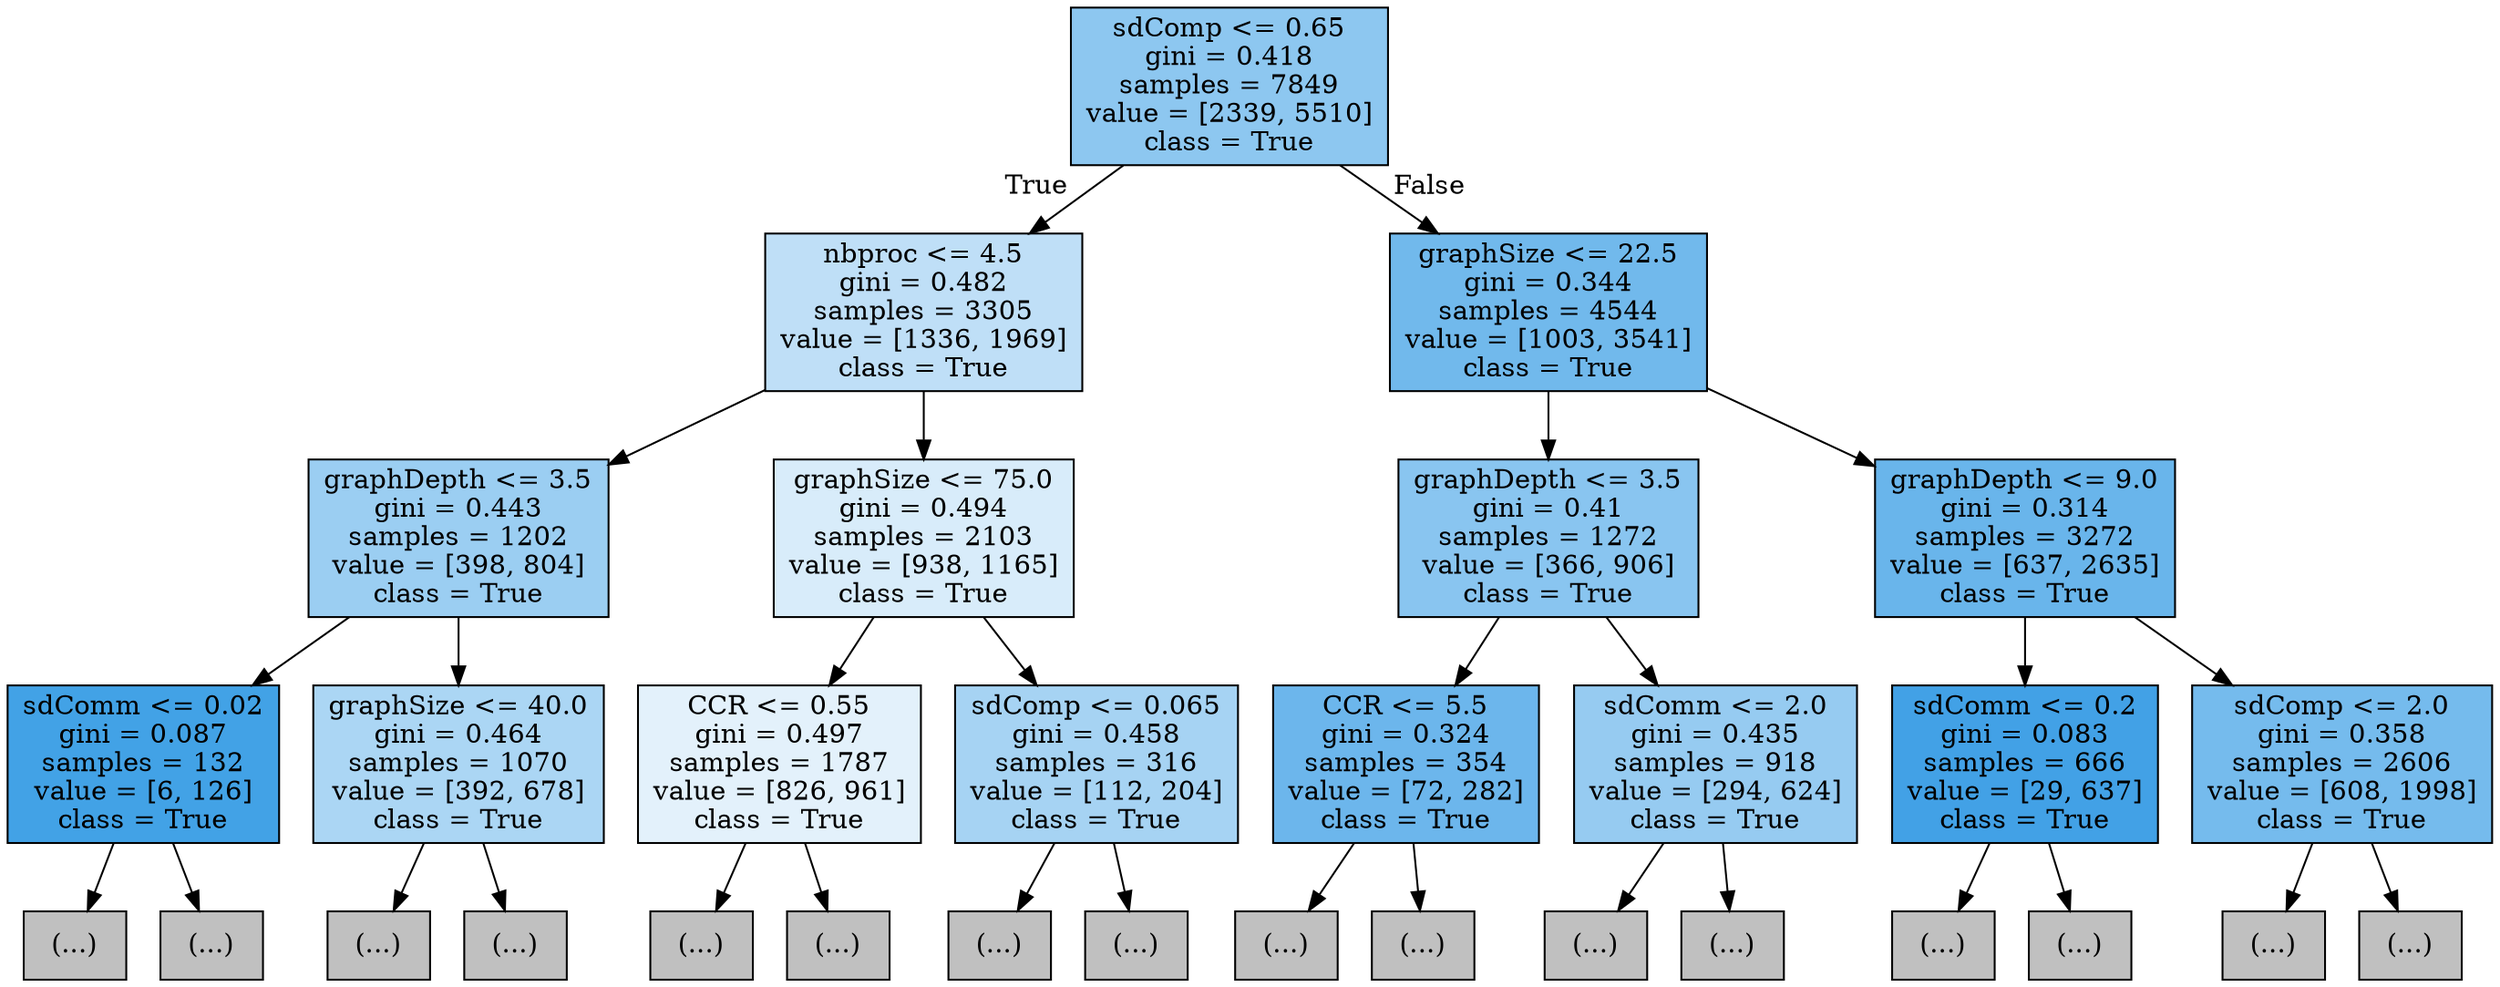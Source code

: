 digraph Tree {
node [shape=box, style="filled", color="black"] ;
0 [label="sdComp <= 0.65\ngini = 0.418\nsamples = 7849\nvalue = [2339, 5510]\nclass = True", fillcolor="#8dc7f0"] ;
1 [label="nbproc <= 4.5\ngini = 0.482\nsamples = 3305\nvalue = [1336, 1969]\nclass = True", fillcolor="#bfdff7"] ;
0 -> 1 [labeldistance=2.5, labelangle=45, headlabel="True"] ;
2 [label="graphDepth <= 3.5\ngini = 0.443\nsamples = 1202\nvalue = [398, 804]\nclass = True", fillcolor="#9bcef2"] ;
1 -> 2 ;
3 [label="sdComm <= 0.02\ngini = 0.087\nsamples = 132\nvalue = [6, 126]\nclass = True", fillcolor="#42a2e6"] ;
2 -> 3 ;
4 [label="(...)", fillcolor="#C0C0C0"] ;
3 -> 4 ;
7 [label="(...)", fillcolor="#C0C0C0"] ;
3 -> 7 ;
8 [label="graphSize <= 40.0\ngini = 0.464\nsamples = 1070\nvalue = [392, 678]\nclass = True", fillcolor="#abd6f4"] ;
2 -> 8 ;
9 [label="(...)", fillcolor="#C0C0C0"] ;
8 -> 9 ;
74 [label="(...)", fillcolor="#C0C0C0"] ;
8 -> 74 ;
123 [label="graphSize <= 75.0\ngini = 0.494\nsamples = 2103\nvalue = [938, 1165]\nclass = True", fillcolor="#d8ecfa"] ;
1 -> 123 ;
124 [label="CCR <= 0.55\ngini = 0.497\nsamples = 1787\nvalue = [826, 961]\nclass = True", fillcolor="#e3f1fb"] ;
123 -> 124 ;
125 [label="(...)", fillcolor="#C0C0C0"] ;
124 -> 125 ;
220 [label="(...)", fillcolor="#C0C0C0"] ;
124 -> 220 ;
271 [label="sdComp <= 0.065\ngini = 0.458\nsamples = 316\nvalue = [112, 204]\nclass = True", fillcolor="#a6d3f3"] ;
123 -> 271 ;
272 [label="(...)", fillcolor="#C0C0C0"] ;
271 -> 272 ;
295 [label="(...)", fillcolor="#C0C0C0"] ;
271 -> 295 ;
318 [label="graphSize <= 22.5\ngini = 0.344\nsamples = 4544\nvalue = [1003, 3541]\nclass = True", fillcolor="#71b9ec"] ;
0 -> 318 [labeldistance=2.5, labelangle=-45, headlabel="False"] ;
319 [label="graphDepth <= 3.5\ngini = 0.41\nsamples = 1272\nvalue = [366, 906]\nclass = True", fillcolor="#89c5f0"] ;
318 -> 319 ;
320 [label="CCR <= 5.5\ngini = 0.324\nsamples = 354\nvalue = [72, 282]\nclass = True", fillcolor="#6cb6ec"] ;
319 -> 320 ;
321 [label="(...)", fillcolor="#C0C0C0"] ;
320 -> 321 ;
332 [label="(...)", fillcolor="#C0C0C0"] ;
320 -> 332 ;
351 [label="sdComm <= 2.0\ngini = 0.435\nsamples = 918\nvalue = [294, 624]\nclass = True", fillcolor="#96cbf1"] ;
319 -> 351 ;
352 [label="(...)", fillcolor="#C0C0C0"] ;
351 -> 352 ;
375 [label="(...)", fillcolor="#C0C0C0"] ;
351 -> 375 ;
398 [label="graphDepth <= 9.0\ngini = 0.314\nsamples = 3272\nvalue = [637, 2635]\nclass = True", fillcolor="#69b5eb"] ;
318 -> 398 ;
399 [label="sdComm <= 0.2\ngini = 0.083\nsamples = 666\nvalue = [29, 637]\nclass = True", fillcolor="#42a1e6"] ;
398 -> 399 ;
400 [label="(...)", fillcolor="#C0C0C0"] ;
399 -> 400 ;
407 [label="(...)", fillcolor="#C0C0C0"] ;
399 -> 407 ;
442 [label="sdComp <= 2.0\ngini = 0.358\nsamples = 2606\nvalue = [608, 1998]\nclass = True", fillcolor="#75bbed"] ;
398 -> 442 ;
443 [label="(...)", fillcolor="#C0C0C0"] ;
442 -> 443 ;
518 [label="(...)", fillcolor="#C0C0C0"] ;
442 -> 518 ;
}